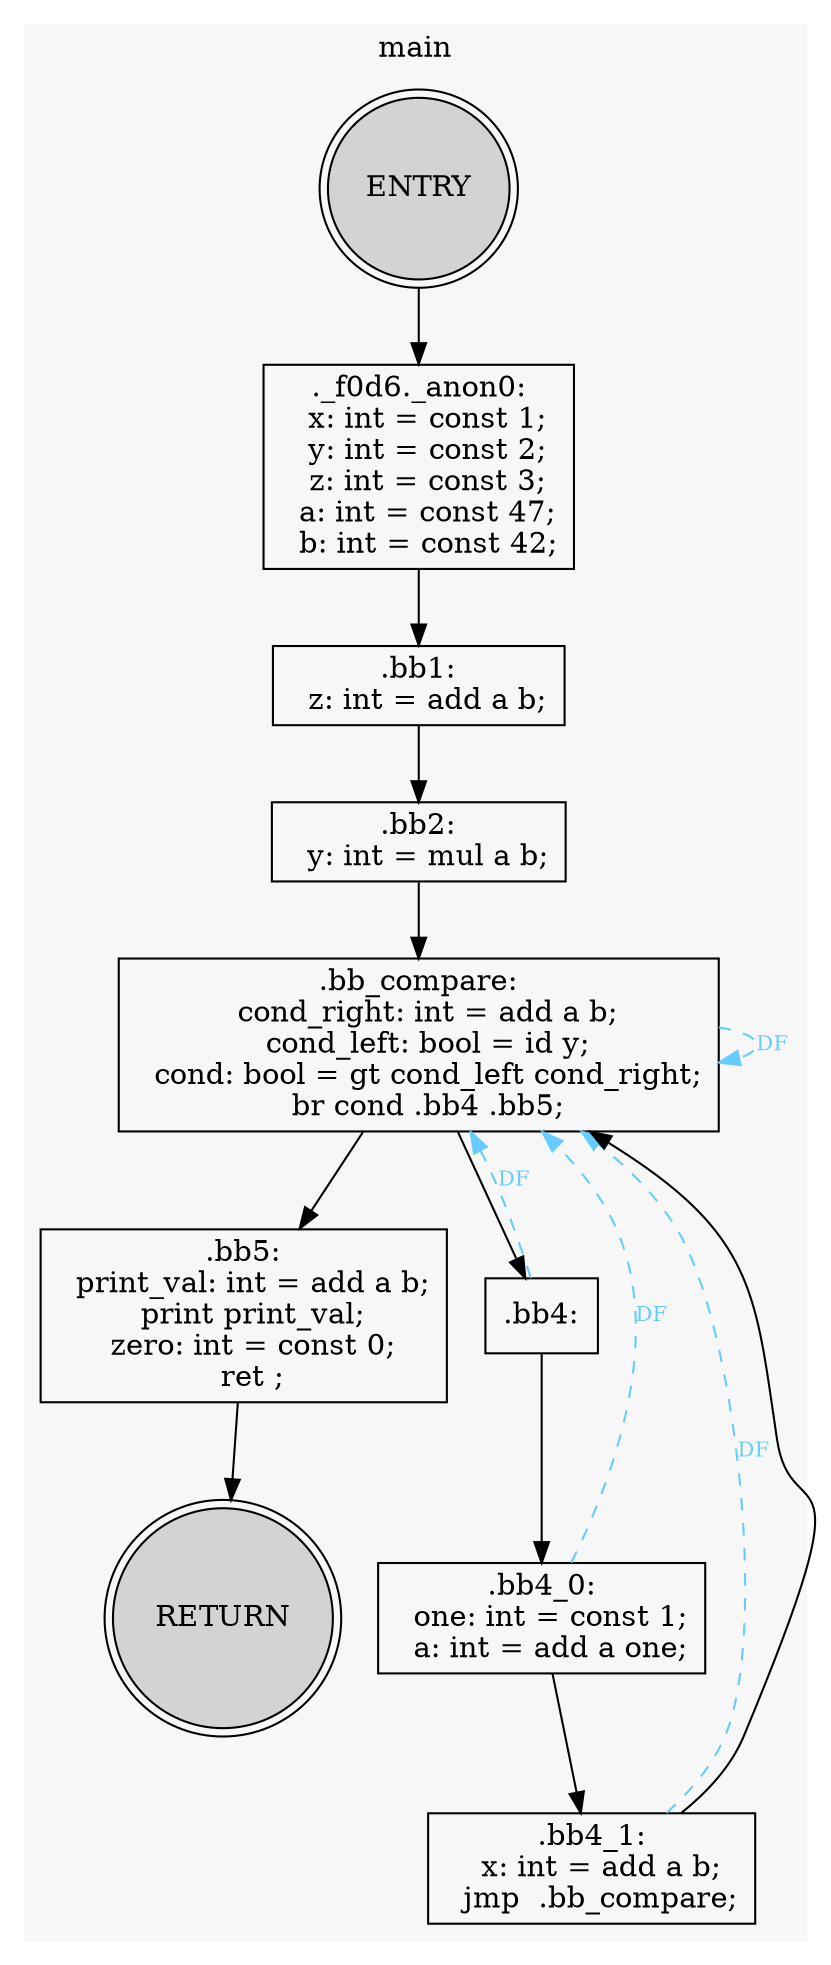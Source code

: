 // Control Flow Graph
digraph CFG {
	subgraph cluster_main {
		label=main
		color="#f7f7f7"
		style=filled
		rankdir=TB
		FUNC_main_NODE_ENTRY [label=ENTRY fillcolor=lightgray shape=doublecircle style=filled]
		FUNC_main_NODE_ENTRY -> "FUNC_main_NODE__f0d6._anon0"
		"FUNC_main_NODE__f0d6._anon0" [label="._f0d6._anon0:
  x: int = const 1;
  y: int = const 2;
  z: int = const 3;
  a: int = const 47;
  b: int = const 42;" shape=box]
		"FUNC_main_NODE__f0d6._anon0" -> FUNC_main_NODE_bb1
		FUNC_main_NODE_bb1 [label=".bb1:
  z: int = add a b;" shape=box]
		FUNC_main_NODE_bb1 -> FUNC_main_NODE_bb2
		FUNC_main_NODE_bb2 [label=".bb2:
  y: int = mul a b;" shape=box]
		FUNC_main_NODE_bb2 -> FUNC_main_NODE_bb_compare
		FUNC_main_NODE_bb_compare [label=".bb_compare:
  cond_right: int = add a b;
  cond_left: bool = id y;
  cond: bool = gt cond_left cond_right;
  br cond .bb4 .bb5;" shape=box]
		FUNC_main_NODE_bb_compare -> FUNC_main_NODE_bb_compare [label=DF color="#66ccff" constraint=false fontcolor="#66ccff" fontsize=10 style=dashed]
		FUNC_main_NODE_bb_compare -> FUNC_main_NODE_bb5
		FUNC_main_NODE_bb_compare -> FUNC_main_NODE_bb4
		FUNC_main_NODE_bb4 [label=".bb4:" shape=box]
		FUNC_main_NODE_bb4 -> FUNC_main_NODE_bb_compare [label=DF color="#66ccff" constraint=false fontcolor="#66ccff" fontsize=10 style=dashed]
		FUNC_main_NODE_bb4 -> FUNC_main_NODE_bb4_0
		FUNC_main_NODE_bb4_0 [label=".bb4_0:
  one: int = const 1;
  a: int = add a one;" shape=box]
		FUNC_main_NODE_bb4_0 -> FUNC_main_NODE_bb_compare [label=DF color="#66ccff" constraint=false fontcolor="#66ccff" fontsize=10 style=dashed]
		FUNC_main_NODE_bb4_0 -> FUNC_main_NODE_bb4_1
		FUNC_main_NODE_bb4_1 [label=".bb4_1:
  x: int = add a b;
  jmp  .bb_compare;" shape=box]
		FUNC_main_NODE_bb4_1 -> FUNC_main_NODE_bb_compare [label=DF color="#66ccff" constraint=false fontcolor="#66ccff" fontsize=10 style=dashed]
		FUNC_main_NODE_bb4_1 -> FUNC_main_NODE_bb_compare
		FUNC_main_NODE_bb5 [label=".bb5:
  print_val: int = add a b;
  print print_val;
  zero: int = const 0;
  ret ;" shape=box]
		FUNC_main_NODE_bb5 -> FUNC_main_NODE_RETURN
		FUNC_main_NODE_RETURN [label=RETURN fillcolor=lightgray shape=doublecircle style=filled]
	}
}
